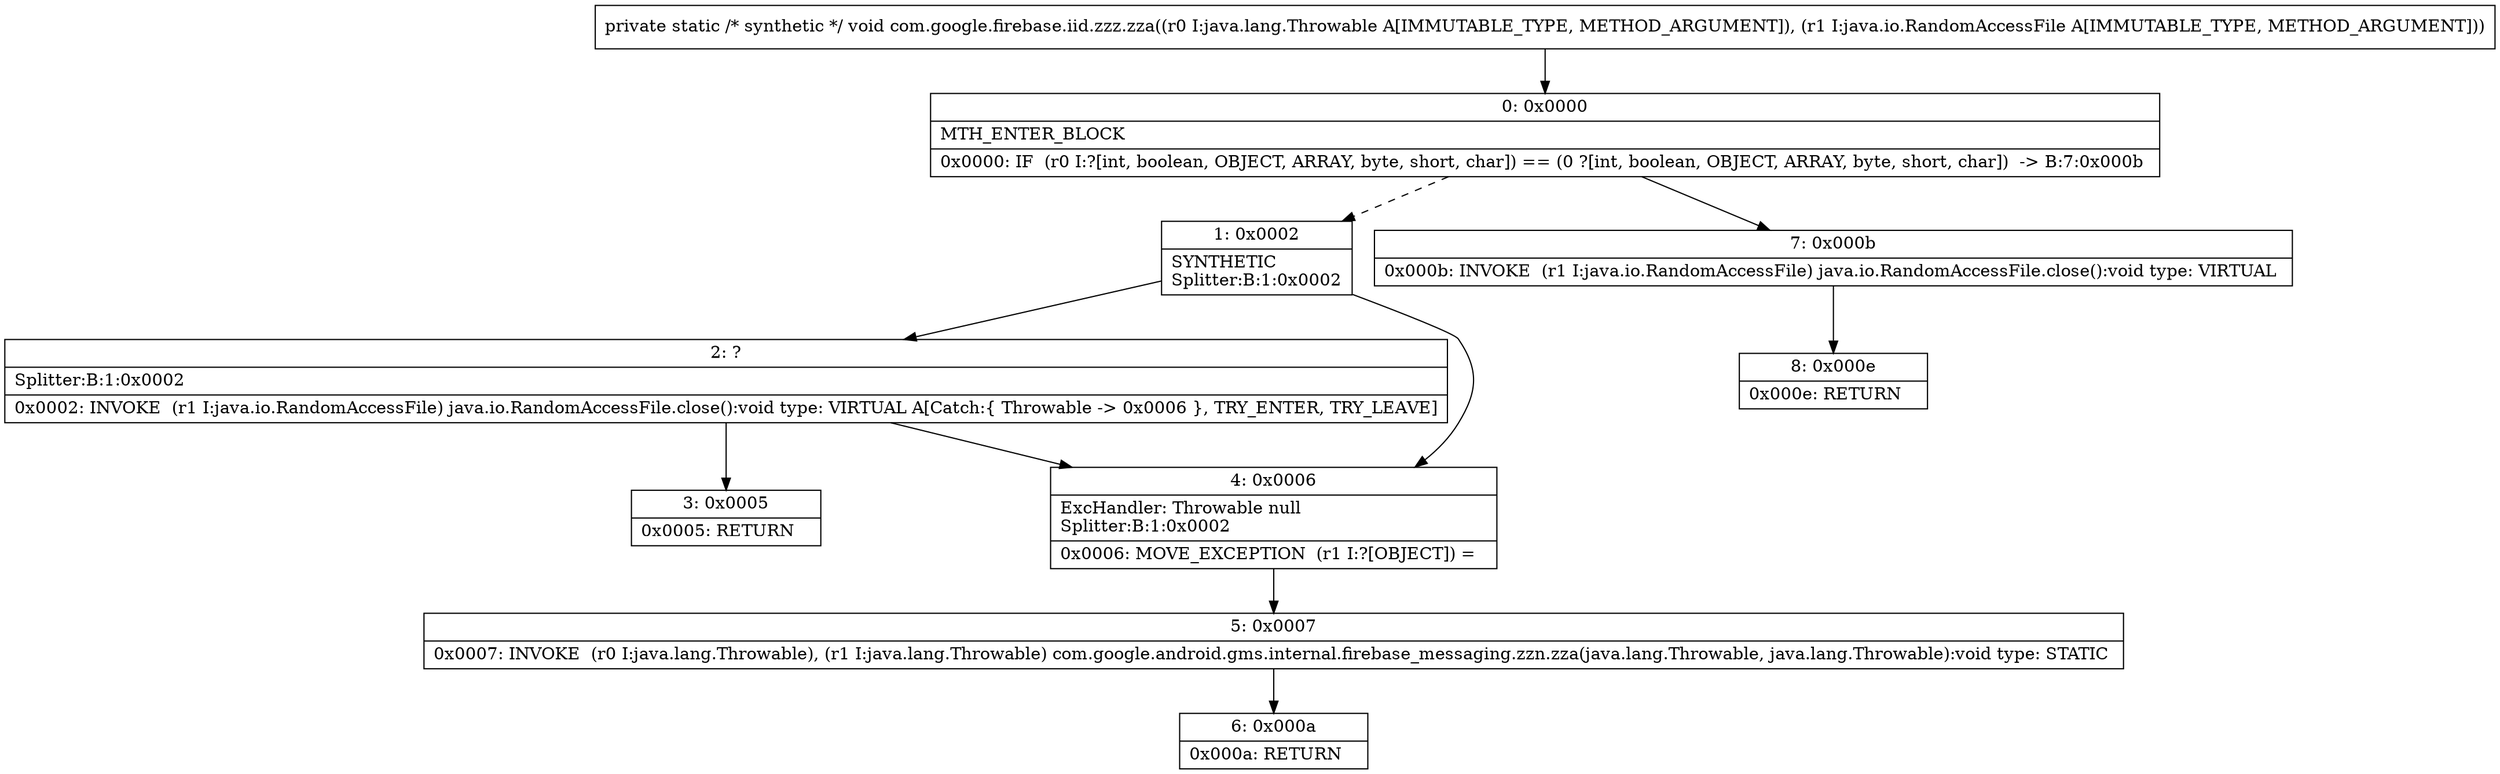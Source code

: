 digraph "CFG forcom.google.firebase.iid.zzz.zza(Ljava\/lang\/Throwable;Ljava\/io\/RandomAccessFile;)V" {
Node_0 [shape=record,label="{0\:\ 0x0000|MTH_ENTER_BLOCK\l|0x0000: IF  (r0 I:?[int, boolean, OBJECT, ARRAY, byte, short, char]) == (0 ?[int, boolean, OBJECT, ARRAY, byte, short, char])  \-\> B:7:0x000b \l}"];
Node_1 [shape=record,label="{1\:\ 0x0002|SYNTHETIC\lSplitter:B:1:0x0002\l}"];
Node_2 [shape=record,label="{2\:\ ?|Splitter:B:1:0x0002\l|0x0002: INVOKE  (r1 I:java.io.RandomAccessFile) java.io.RandomAccessFile.close():void type: VIRTUAL A[Catch:\{ Throwable \-\> 0x0006 \}, TRY_ENTER, TRY_LEAVE]\l}"];
Node_3 [shape=record,label="{3\:\ 0x0005|0x0005: RETURN   \l}"];
Node_4 [shape=record,label="{4\:\ 0x0006|ExcHandler: Throwable null\lSplitter:B:1:0x0002\l|0x0006: MOVE_EXCEPTION  (r1 I:?[OBJECT]) =  \l}"];
Node_5 [shape=record,label="{5\:\ 0x0007|0x0007: INVOKE  (r0 I:java.lang.Throwable), (r1 I:java.lang.Throwable) com.google.android.gms.internal.firebase_messaging.zzn.zza(java.lang.Throwable, java.lang.Throwable):void type: STATIC \l}"];
Node_6 [shape=record,label="{6\:\ 0x000a|0x000a: RETURN   \l}"];
Node_7 [shape=record,label="{7\:\ 0x000b|0x000b: INVOKE  (r1 I:java.io.RandomAccessFile) java.io.RandomAccessFile.close():void type: VIRTUAL \l}"];
Node_8 [shape=record,label="{8\:\ 0x000e|0x000e: RETURN   \l}"];
MethodNode[shape=record,label="{private static \/* synthetic *\/ void com.google.firebase.iid.zzz.zza((r0 I:java.lang.Throwable A[IMMUTABLE_TYPE, METHOD_ARGUMENT]), (r1 I:java.io.RandomAccessFile A[IMMUTABLE_TYPE, METHOD_ARGUMENT])) }"];
MethodNode -> Node_0;
Node_0 -> Node_1[style=dashed];
Node_0 -> Node_7;
Node_1 -> Node_2;
Node_1 -> Node_4;
Node_2 -> Node_3;
Node_2 -> Node_4;
Node_4 -> Node_5;
Node_5 -> Node_6;
Node_7 -> Node_8;
}

